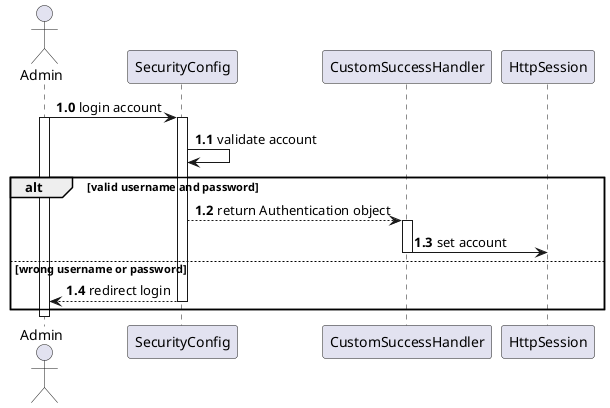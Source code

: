 @startuml

Actor Admin
participant SecurityConfig
participant CustomSuccessHandler
participant HttpSession


autonumber 1.0

Admin -> SecurityConfig: login account
activate Admin

activate SecurityConfig

autonumber 1.1
SecurityConfig -> SecurityConfig: validate account

alt valid username and password
    SecurityConfig --> CustomSuccessHandler: return Authentication object
    activate CustomSuccessHandler
    CustomSuccessHandler -> HttpSession: set account
    deactivate CustomSuccessHandler
else wrong username or password
    SecurityConfig --> Admin: redirect login
    deactivate SecurityConfig
end

deactivate Admin


@enduml